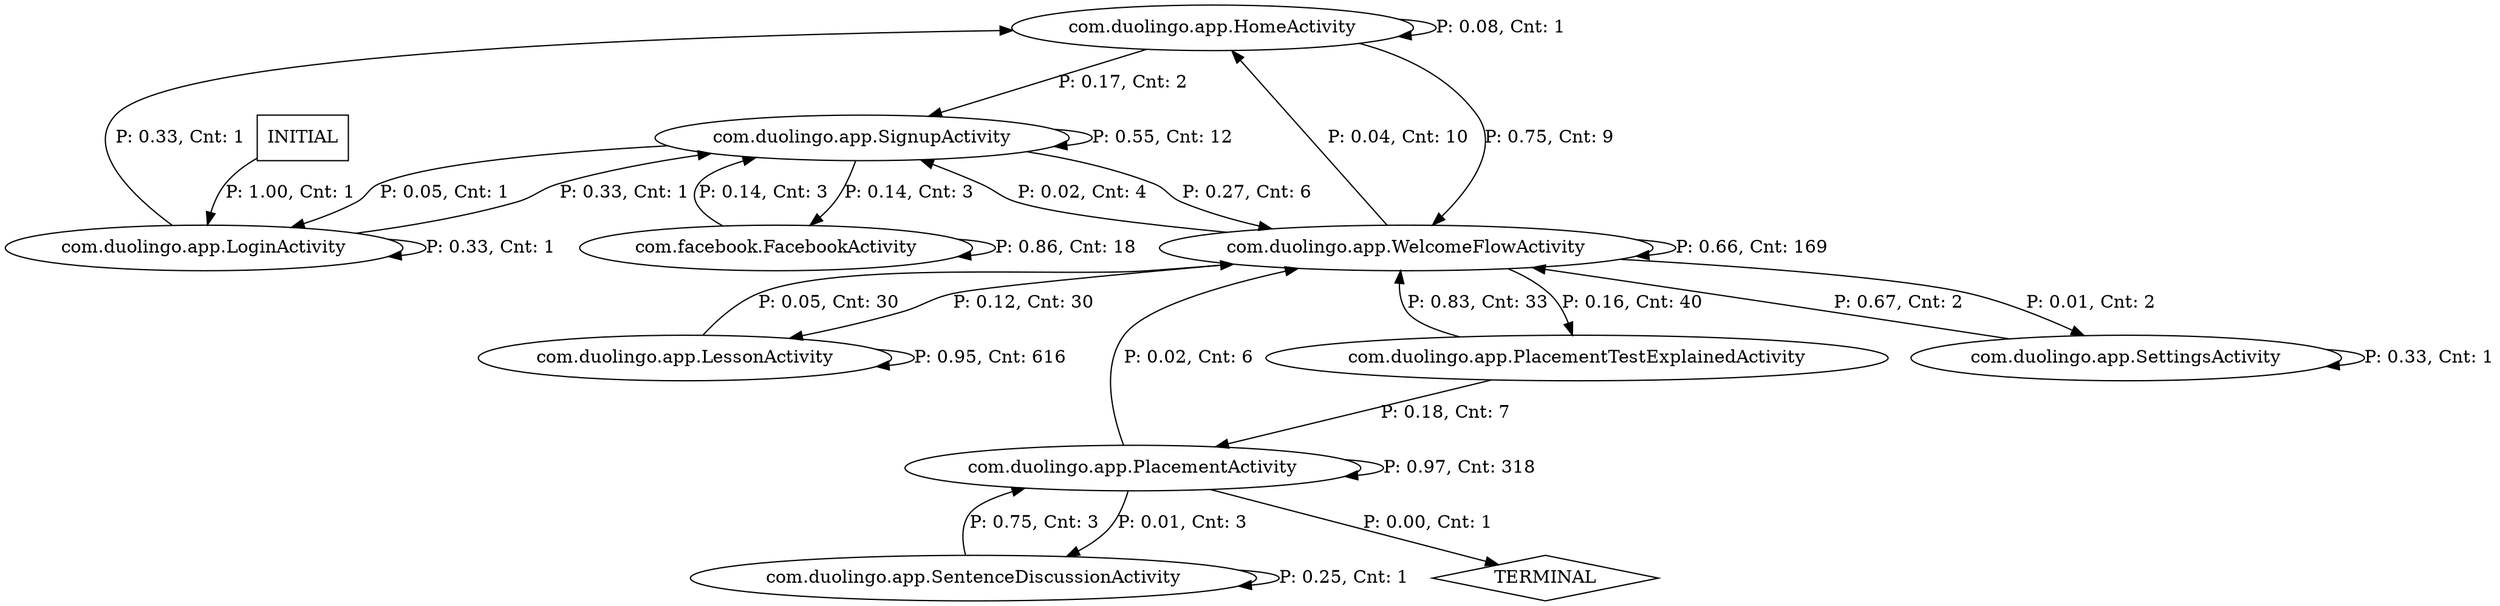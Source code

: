 digraph G {
  0 [label="com.duolingo.app.HomeActivity"];
  1 [label="com.duolingo.app.LessonActivity"];
  2 [label="com.duolingo.app.LoginActivity"];
  3 [label="com.duolingo.app.PlacementActivity"];
  4 [label="com.duolingo.app.PlacementTestExplainedActivity"];
  5 [label="com.duolingo.app.SentenceDiscussionActivity"];
  6 [label="com.duolingo.app.SettingsActivity"];
  7 [label="com.duolingo.app.SignupActivity"];
  8 [label="com.duolingo.app.WelcomeFlowActivity"];
  9 [label="com.facebook.FacebookActivity"];
  10 [label="TERMINAL",shape=diamond];
  11 [label="INITIAL",shape=box];
0->0 [label="P: 0.08, Cnt: 1"];
0->7 [label="P: 0.17, Cnt: 2"];
0->8 [label="P: 0.75, Cnt: 9"];
1->1 [label="P: 0.95, Cnt: 616"];
1->8 [label="P: 0.05, Cnt: 30"];
2->0 [label="P: 0.33, Cnt: 1"];
2->2 [label="P: 0.33, Cnt: 1"];
2->7 [label="P: 0.33, Cnt: 1"];
3->3 [label="P: 0.97, Cnt: 318"];
3->5 [label="P: 0.01, Cnt: 3"];
3->8 [label="P: 0.02, Cnt: 6"];
3->10 [label="P: 0.00, Cnt: 1"];
4->3 [label="P: 0.18, Cnt: 7"];
4->8 [label="P: 0.83, Cnt: 33"];
5->3 [label="P: 0.75, Cnt: 3"];
5->5 [label="P: 0.25, Cnt: 1"];
6->6 [label="P: 0.33, Cnt: 1"];
6->8 [label="P: 0.67, Cnt: 2"];
7->2 [label="P: 0.05, Cnt: 1"];
7->7 [label="P: 0.55, Cnt: 12"];
7->8 [label="P: 0.27, Cnt: 6"];
7->9 [label="P: 0.14, Cnt: 3"];
8->0 [label="P: 0.04, Cnt: 10"];
8->1 [label="P: 0.12, Cnt: 30"];
8->4 [label="P: 0.16, Cnt: 40"];
8->6 [label="P: 0.01, Cnt: 2"];
8->7 [label="P: 0.02, Cnt: 4"];
8->8 [label="P: 0.66, Cnt: 169"];
9->7 [label="P: 0.14, Cnt: 3"];
9->9 [label="P: 0.86, Cnt: 18"];
11->2 [label="P: 1.00, Cnt: 1"];
}
